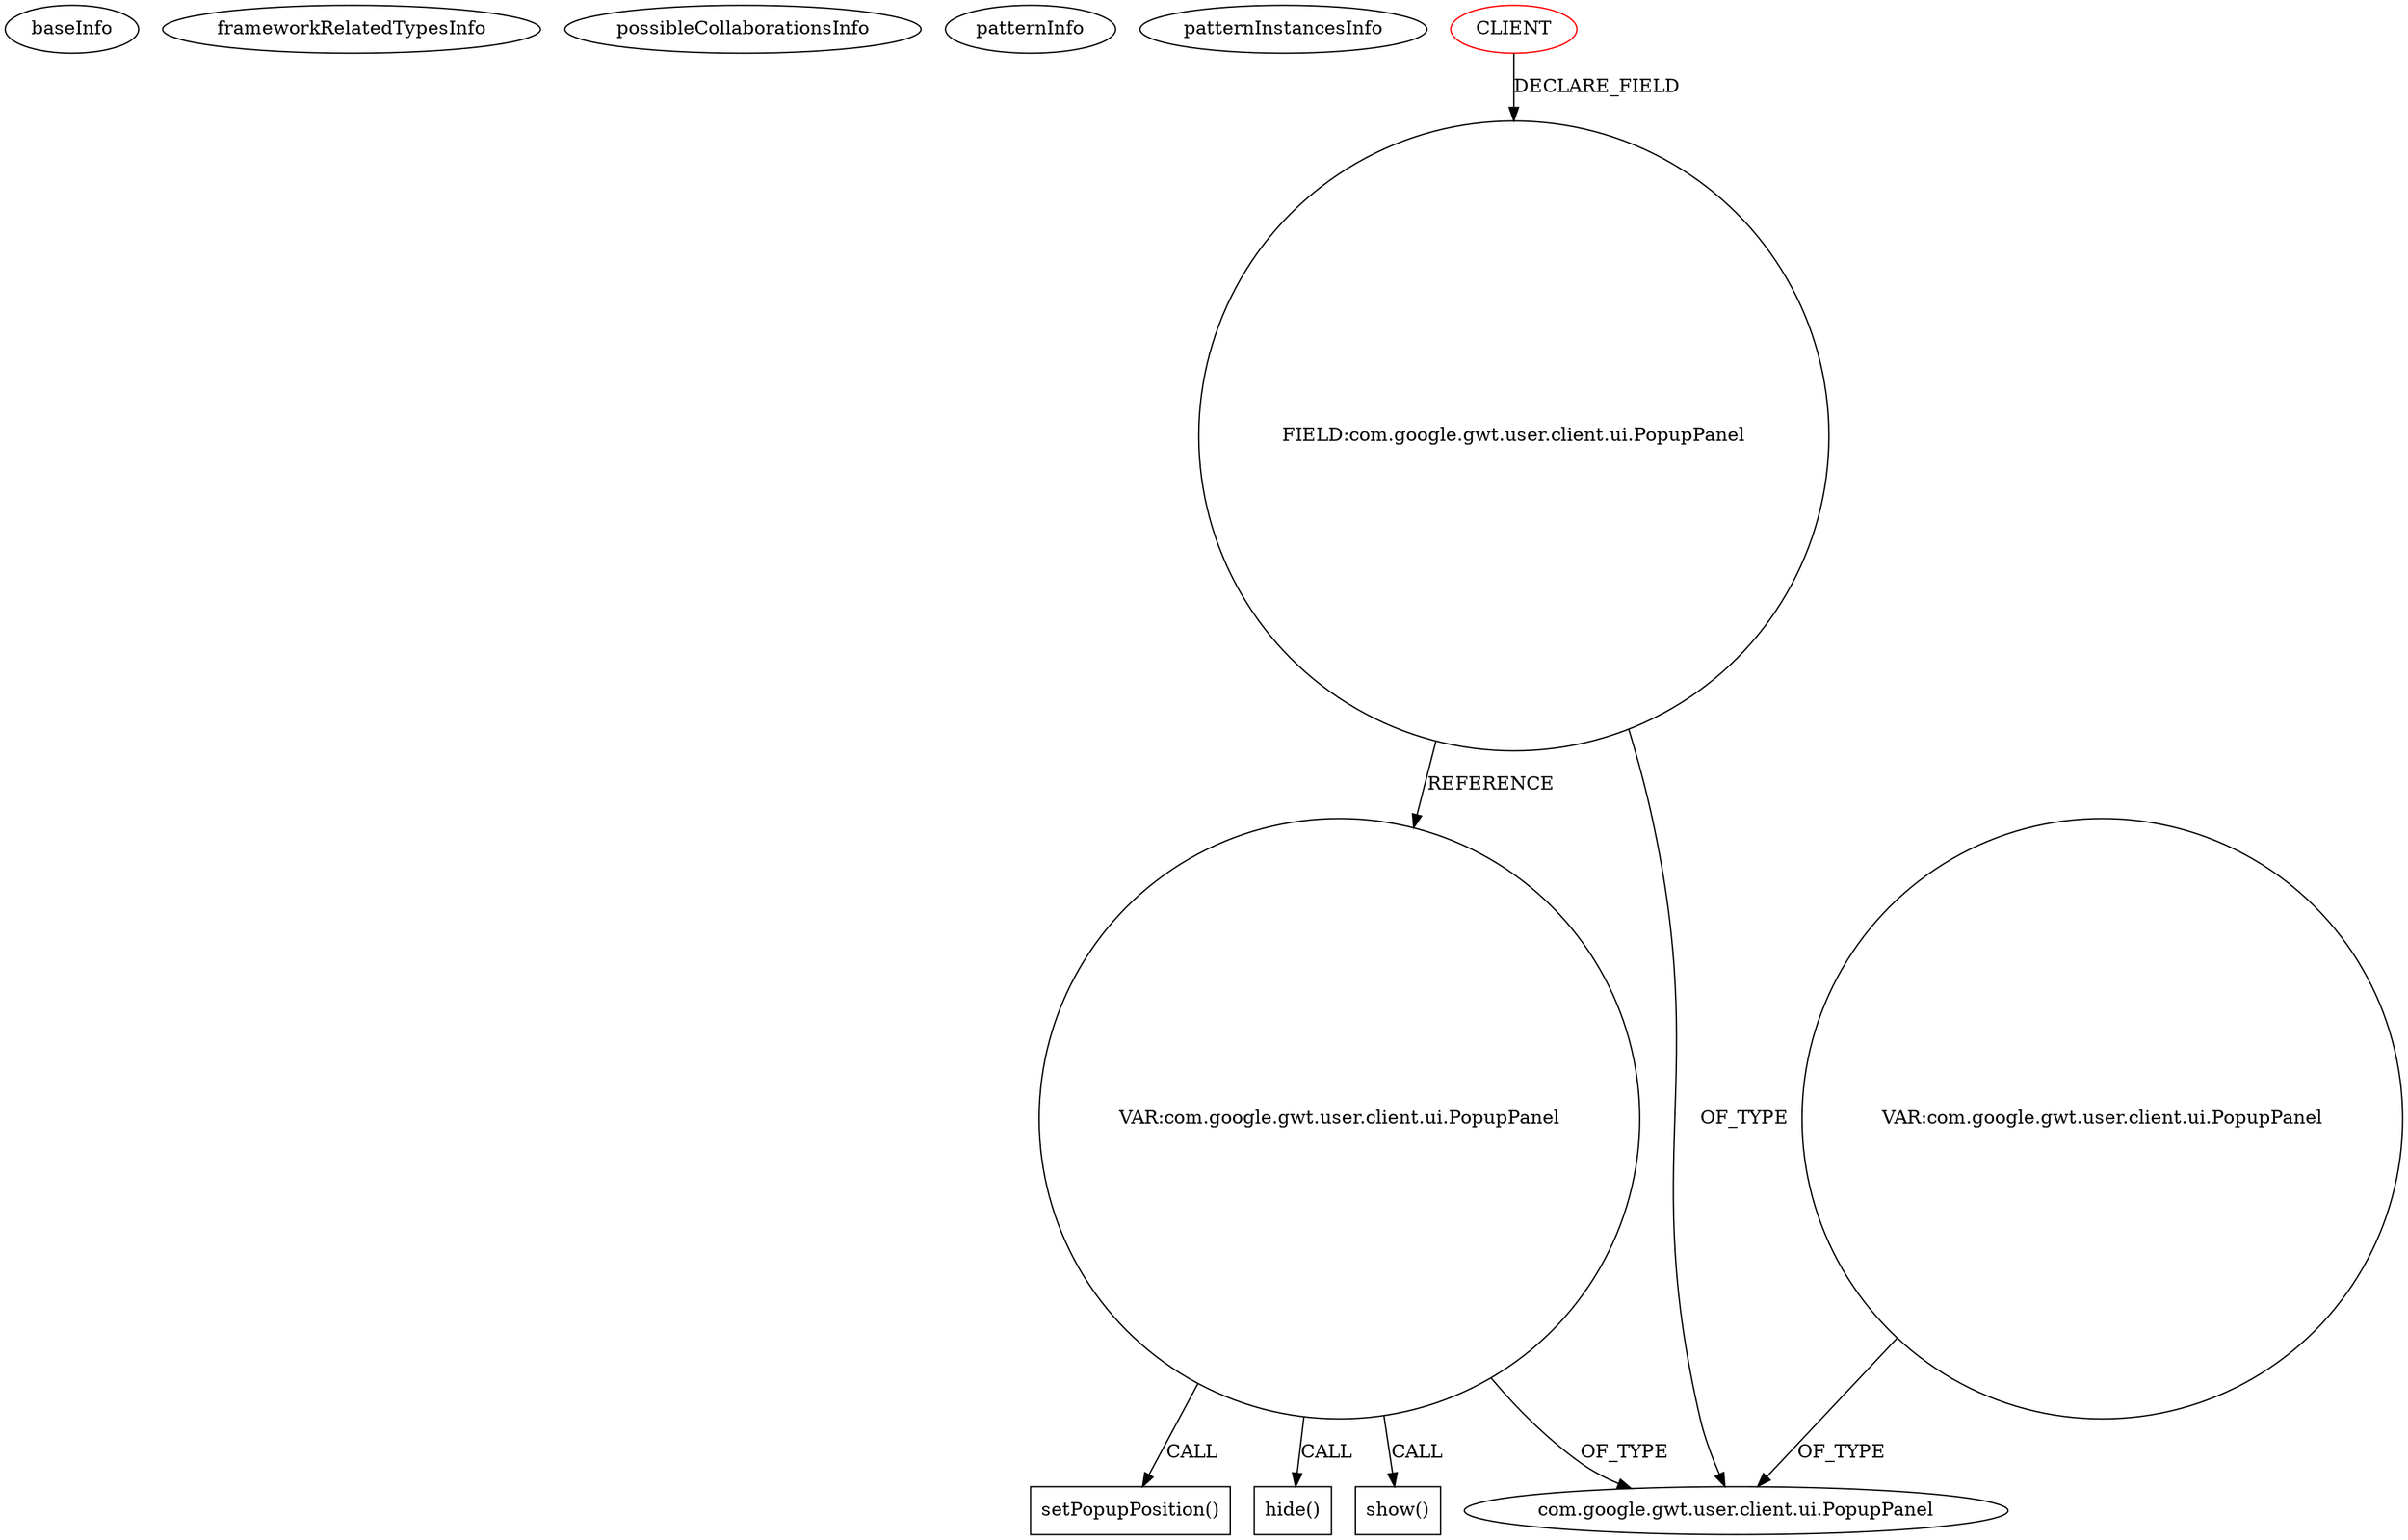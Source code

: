 digraph {
baseInfo[graphId=1240,category="pattern",isAnonymous=false,possibleRelation=false]
frameworkRelatedTypesInfo[]
possibleCollaborationsInfo[]
patternInfo[frequency=2.0,patternRootClient=0]
patternInstancesInfo[0="hmiguellima-ugat~/hmiguellima-ugat/ugat-master/src/org/ucp/gwt/widgets/DatePicker.java~DatePicker~3029",1="coldplayguy-flight87~/coldplayguy-flight87/flight87-master/BookFlight/src/bookflight/client/BookFlight.java~BookFlight~1091"]
6[label="FIELD:com.google.gwt.user.client.ui.PopupPanel",vertexType="FIELD_DECLARATION",isFrameworkType=false,shape=circle]
139[label="VAR:com.google.gwt.user.client.ui.PopupPanel",vertexType="VARIABLE_EXPRESION",isFrameworkType=false,shape=circle]
0[label="CLIENT",vertexType="ROOT_CLIENT_CLASS_DECLARATION",isFrameworkType=false,color=red]
215[label="show()",vertexType="INSIDE_CALL",isFrameworkType=false,shape=box]
7[label="com.google.gwt.user.client.ui.PopupPanel",vertexType="FRAMEWORK_CLASS_TYPE",isFrameworkType=false]
142[label="VAR:com.google.gwt.user.client.ui.PopupPanel",vertexType="VARIABLE_EXPRESION",isFrameworkType=false,shape=circle]
209[label="setPopupPosition()",vertexType="INSIDE_CALL",isFrameworkType=false,shape=box]
219[label="hide()",vertexType="INSIDE_CALL",isFrameworkType=false,shape=box]
139->215[label="CALL"]
0->6[label="DECLARE_FIELD"]
142->7[label="OF_TYPE"]
6->7[label="OF_TYPE"]
6->139[label="REFERENCE"]
139->7[label="OF_TYPE"]
139->219[label="CALL"]
139->209[label="CALL"]
}
